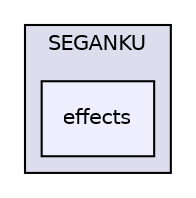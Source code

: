 digraph "SEGANKU/effects" {
  compound=true
  node [ fontsize="10", fontname="Helvetica"];
  edge [ labelfontsize="10", labelfontname="Helvetica"];
  subgraph clusterdir_4b6d757f976b0978fcad2b2592628b6f {
    graph [ bgcolor="#ddddee", pencolor="black", label="SEGANKU" fontname="Helvetica", fontsize="10", URL="dir_4b6d757f976b0978fcad2b2592628b6f.html"]
  dir_747185a9efea7847e415b966089fae85 [shape=box, label="effects", style="filled", fillcolor="#eeeeff", pencolor="black", URL="dir_747185a9efea7847e415b966089fae85.html"];
  }
}
